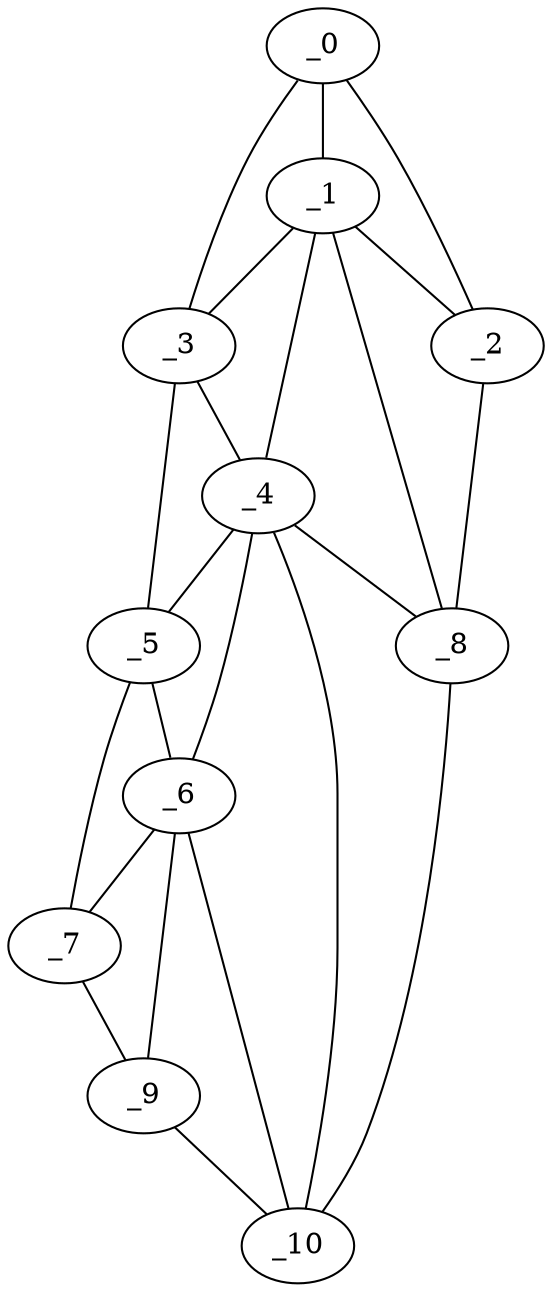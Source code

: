 graph "obj9__100.gxl" {
	_0	 [x=29,
		y=25];
	_1	 [x=30,
		y=31];
	_0 -- _1	 [valence=2];
	_2	 [x=30,
		y=122];
	_0 -- _2	 [valence=1];
	_3	 [x=48,
		y=7];
	_0 -- _3	 [valence=1];
	_1 -- _2	 [valence=2];
	_1 -- _3	 [valence=2];
	_4	 [x=66,
		y=15];
	_1 -- _4	 [valence=1];
	_8	 [x=99,
		y=114];
	_1 -- _8	 [valence=2];
	_2 -- _8	 [valence=1];
	_3 -- _4	 [valence=2];
	_5	 [x=73,
		y=6];
	_3 -- _5	 [valence=1];
	_4 -- _5	 [valence=2];
	_6	 [x=80,
		y=10];
	_4 -- _6	 [valence=1];
	_4 -- _8	 [valence=2];
	_10	 [x=100,
		y=21];
	_4 -- _10	 [valence=2];
	_5 -- _6	 [valence=2];
	_7	 [x=99,
		y=5];
	_5 -- _7	 [valence=1];
	_6 -- _7	 [valence=2];
	_9	 [x=100,
		y=16];
	_6 -- _9	 [valence=2];
	_6 -- _10	 [valence=2];
	_7 -- _9	 [valence=1];
	_8 -- _10	 [valence=1];
	_9 -- _10	 [valence=1];
}
